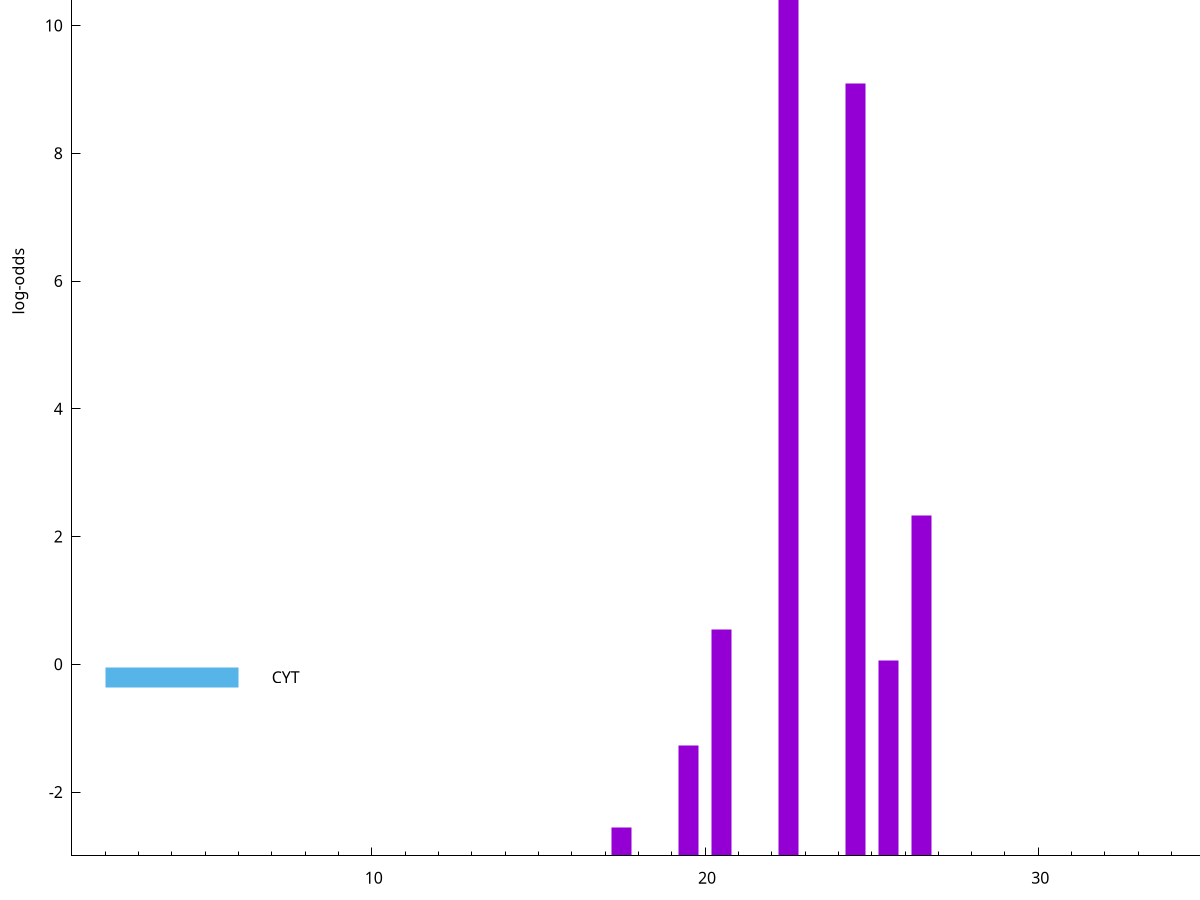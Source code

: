 set title "LipoP predictions for SRR5666517.gff"
set size 2., 1.4
set xrange [1:70] 
set mxtics 10
set yrange [-3:15]
set y2range [0:18]
set ylabel "log-odds"
set term postscript eps color solid "Helvetica" 30
set output "SRR5666517.gff9.eps"
set arrow from 2,11.0155 to 6,11.0155 nohead lt 1 lw 20
set label "SpI" at 7,11.0155
set arrow from 2,-0.200913 to 6,-0.200913 nohead lt 3 lw 20
set label "CYT" at 7,-0.200913
set arrow from 2,11.0155 to 6,11.0155 nohead lt 1 lw 20
set label "SpI" at 7,11.0155
# NOTE: The scores below are the log-odds scores with the threshold
# NOTE: subtracted (a hack to make gnuplot make the histogram all
# NOTE: look nice).
plot "-" axes x1y2 title "" with impulses lt 1 lw 20
22.500000 13.564300
24.500000 12.097330
26.500000 5.323310
20.500000 3.541817
25.500000 3.059492
19.500000 1.728610
17.500000 0.448780
e
exit
